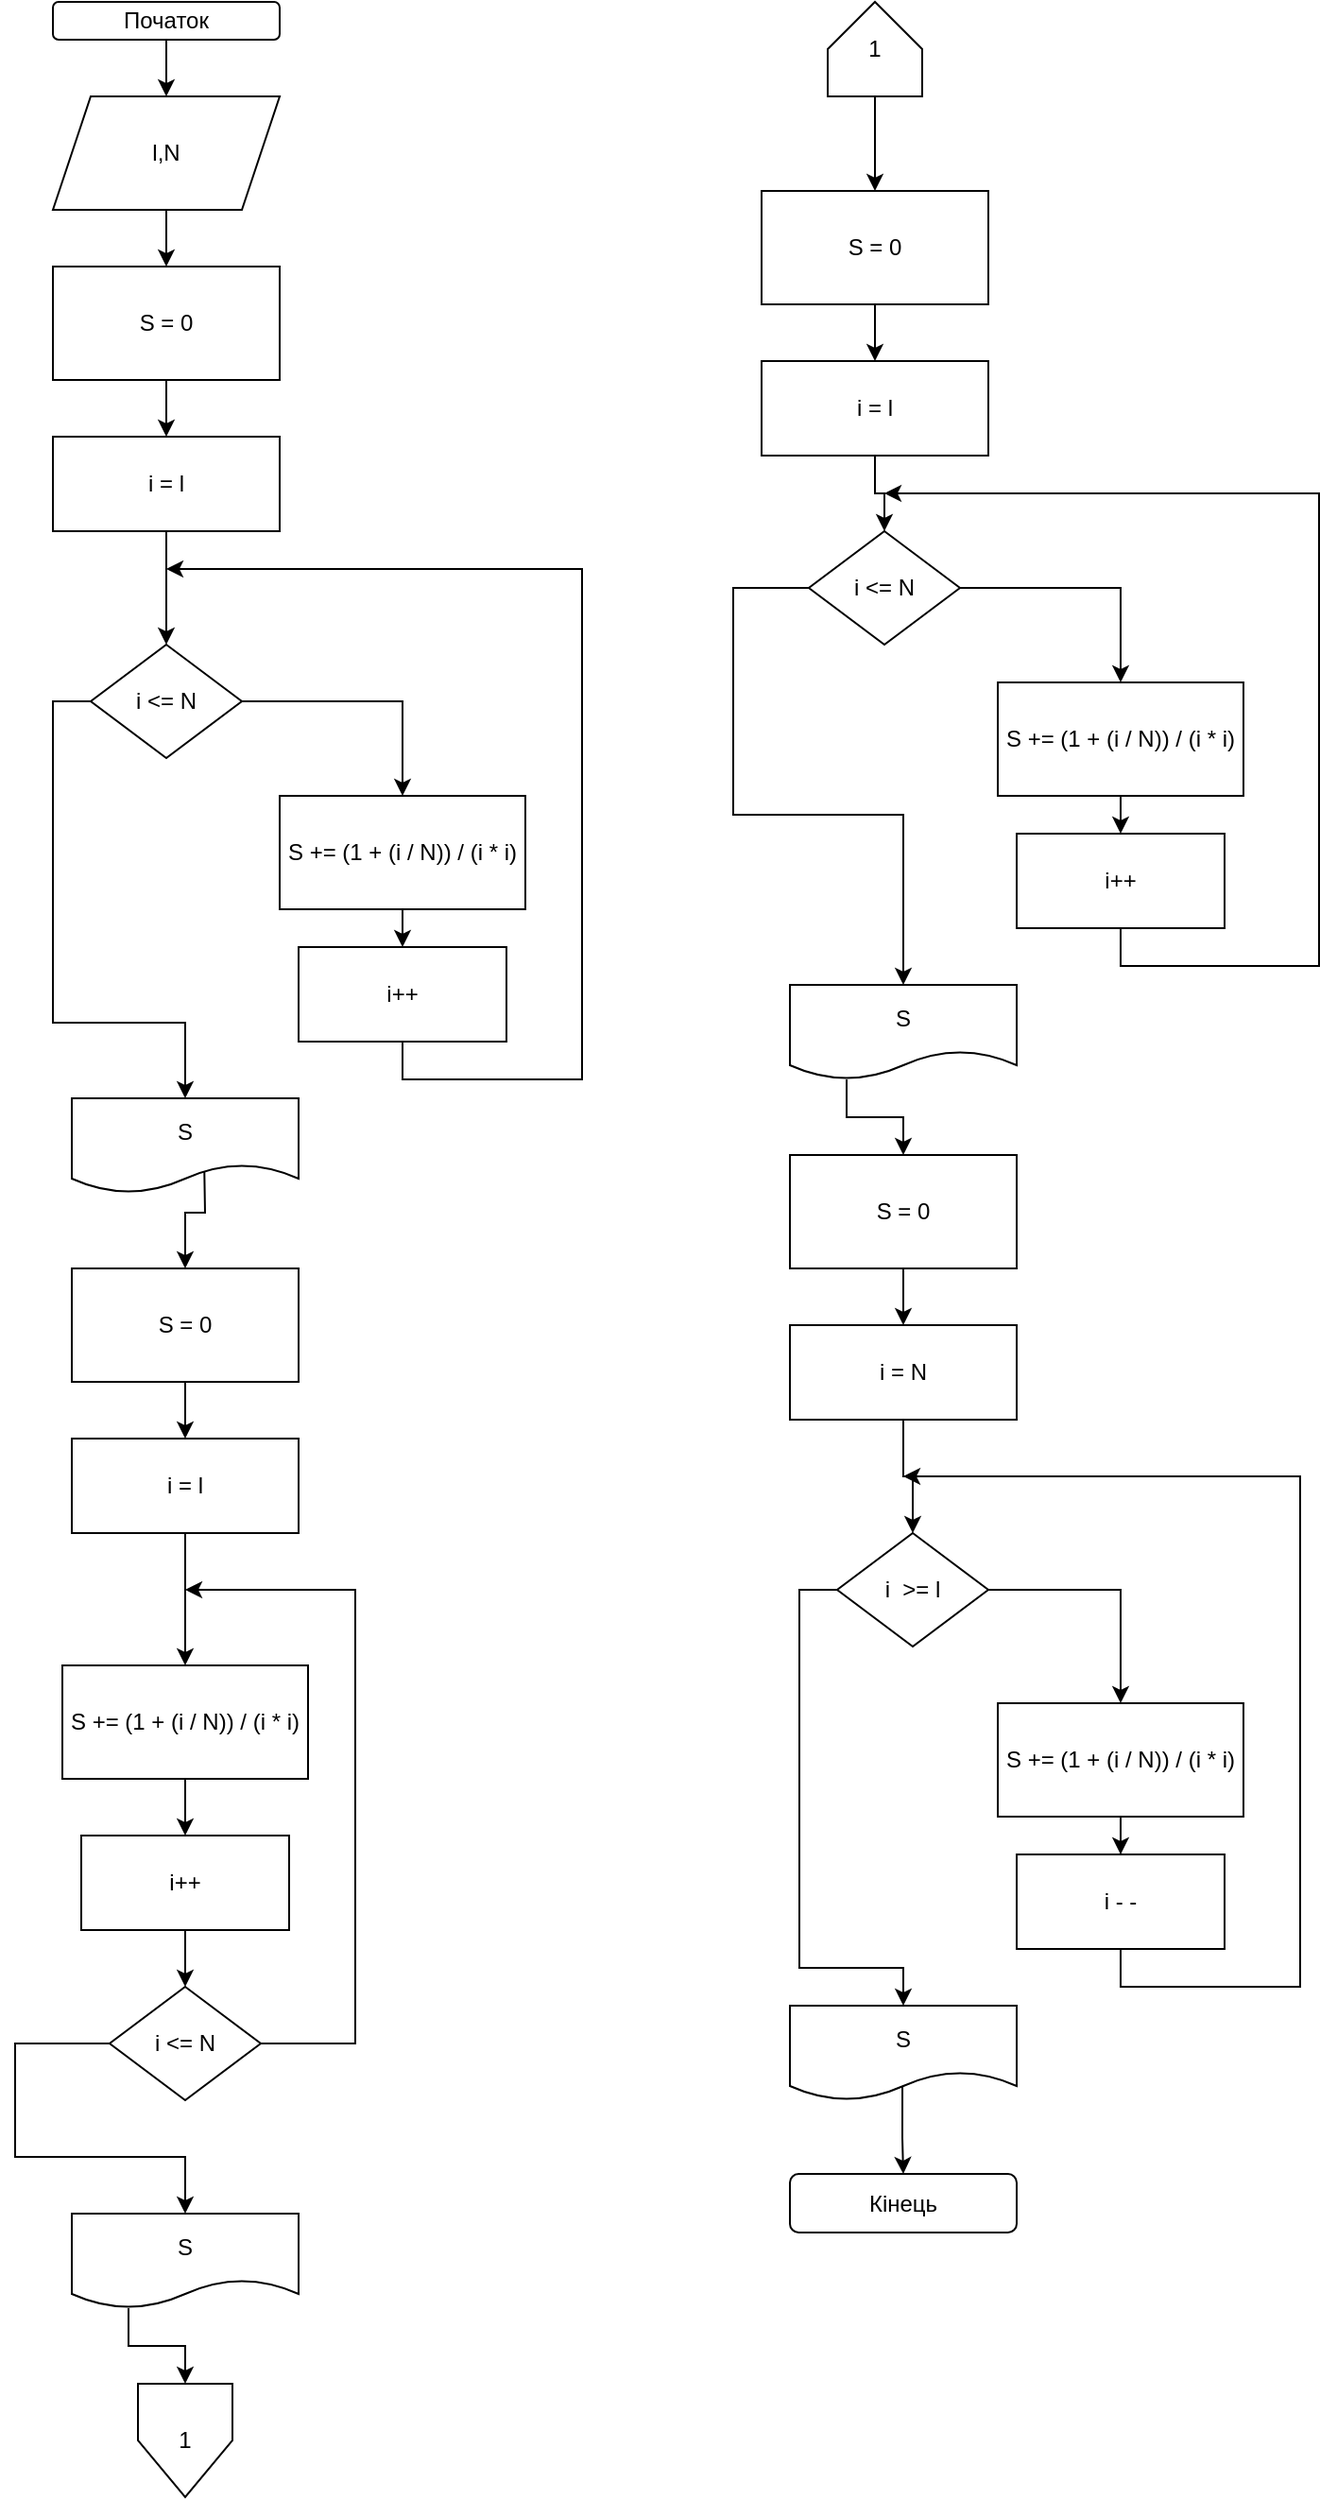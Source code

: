<mxfile version="15.3.7" type="device"><diagram id="-nSRkH2eUQXZ4qMlURTW" name="Сторінка-1"><mxGraphModel dx="693" dy="1072" grid="1" gridSize="10" guides="1" tooltips="1" connect="1" arrows="1" fold="1" page="1" pageScale="1" pageWidth="827" pageHeight="1169" math="0" shadow="0"><root><mxCell id="0"/><mxCell id="1" parent="0"/><mxCell id="TX61-F4ZOXDxrVyR9WAS-30" style="edgeStyle=orthogonalEdgeStyle;rounded=0;orthogonalLoop=1;jettySize=auto;html=1;exitX=0.5;exitY=1;exitDx=0;exitDy=0;entryX=0.5;entryY=0;entryDx=0;entryDy=0;" edge="1" parent="1" source="TX61-F4ZOXDxrVyR9WAS-1" target="TX61-F4ZOXDxrVyR9WAS-2"><mxGeometry relative="1" as="geometry"/></mxCell><mxCell id="TX61-F4ZOXDxrVyR9WAS-1" value="Початок" style="rounded=1;whiteSpace=wrap;html=1;" vertex="1" parent="1"><mxGeometry x="80" y="20" width="120" height="20" as="geometry"/></mxCell><mxCell id="TX61-F4ZOXDxrVyR9WAS-31" style="edgeStyle=orthogonalEdgeStyle;rounded=0;orthogonalLoop=1;jettySize=auto;html=1;exitX=0.5;exitY=1;exitDx=0;exitDy=0;entryX=0.5;entryY=0;entryDx=0;entryDy=0;" edge="1" parent="1" source="TX61-F4ZOXDxrVyR9WAS-2" target="TX61-F4ZOXDxrVyR9WAS-3"><mxGeometry relative="1" as="geometry"/></mxCell><mxCell id="TX61-F4ZOXDxrVyR9WAS-2" value="l,N" style="shape=parallelogram;perimeter=parallelogramPerimeter;whiteSpace=wrap;html=1;fixedSize=1;" vertex="1" parent="1"><mxGeometry x="80" y="70" width="120" height="60" as="geometry"/></mxCell><mxCell id="TX61-F4ZOXDxrVyR9WAS-32" style="edgeStyle=orthogonalEdgeStyle;rounded=0;orthogonalLoop=1;jettySize=auto;html=1;exitX=0.5;exitY=1;exitDx=0;exitDy=0;entryX=0.5;entryY=0;entryDx=0;entryDy=0;" edge="1" parent="1" source="TX61-F4ZOXDxrVyR9WAS-3" target="TX61-F4ZOXDxrVyR9WAS-4"><mxGeometry relative="1" as="geometry"/></mxCell><mxCell id="TX61-F4ZOXDxrVyR9WAS-3" value="S = 0" style="rounded=0;whiteSpace=wrap;html=1;" vertex="1" parent="1"><mxGeometry x="80" y="160" width="120" height="60" as="geometry"/></mxCell><mxCell id="TX61-F4ZOXDxrVyR9WAS-33" style="edgeStyle=orthogonalEdgeStyle;rounded=0;orthogonalLoop=1;jettySize=auto;html=1;exitX=0.5;exitY=1;exitDx=0;exitDy=0;entryX=0.5;entryY=0;entryDx=0;entryDy=0;" edge="1" parent="1" source="TX61-F4ZOXDxrVyR9WAS-4" target="TX61-F4ZOXDxrVyR9WAS-5"><mxGeometry relative="1" as="geometry"/></mxCell><mxCell id="TX61-F4ZOXDxrVyR9WAS-4" value="i = l" style="rounded=0;whiteSpace=wrap;html=1;" vertex="1" parent="1"><mxGeometry x="80" y="250" width="120" height="50" as="geometry"/></mxCell><mxCell id="TX61-F4ZOXDxrVyR9WAS-34" style="edgeStyle=orthogonalEdgeStyle;rounded=0;orthogonalLoop=1;jettySize=auto;html=1;exitX=1;exitY=0.5;exitDx=0;exitDy=0;entryX=0.5;entryY=0;entryDx=0;entryDy=0;" edge="1" parent="1" source="TX61-F4ZOXDxrVyR9WAS-5" target="TX61-F4ZOXDxrVyR9WAS-6"><mxGeometry relative="1" as="geometry"/></mxCell><mxCell id="TX61-F4ZOXDxrVyR9WAS-37" style="edgeStyle=orthogonalEdgeStyle;rounded=0;orthogonalLoop=1;jettySize=auto;html=1;exitX=0;exitY=0.5;exitDx=0;exitDy=0;entryX=0.5;entryY=0;entryDx=0;entryDy=0;" edge="1" parent="1" source="TX61-F4ZOXDxrVyR9WAS-5" target="TX61-F4ZOXDxrVyR9WAS-8"><mxGeometry relative="1" as="geometry"><Array as="points"><mxPoint x="80" y="390"/><mxPoint x="80" y="560"/><mxPoint x="150" y="560"/></Array></mxGeometry></mxCell><mxCell id="TX61-F4ZOXDxrVyR9WAS-5" value="i &amp;lt;= N" style="rhombus;whiteSpace=wrap;html=1;" vertex="1" parent="1"><mxGeometry x="100" y="360" width="80" height="60" as="geometry"/></mxCell><mxCell id="TX61-F4ZOXDxrVyR9WAS-35" style="edgeStyle=orthogonalEdgeStyle;rounded=0;orthogonalLoop=1;jettySize=auto;html=1;exitX=0.5;exitY=1;exitDx=0;exitDy=0;entryX=0.5;entryY=0;entryDx=0;entryDy=0;" edge="1" parent="1" source="TX61-F4ZOXDxrVyR9WAS-6" target="TX61-F4ZOXDxrVyR9WAS-7"><mxGeometry relative="1" as="geometry"/></mxCell><mxCell id="TX61-F4ZOXDxrVyR9WAS-6" value="S += (1 + (i / N)) / (i * i)" style="rounded=0;whiteSpace=wrap;html=1;" vertex="1" parent="1"><mxGeometry x="200" y="440" width="130" height="60" as="geometry"/></mxCell><mxCell id="TX61-F4ZOXDxrVyR9WAS-36" style="edgeStyle=orthogonalEdgeStyle;rounded=0;orthogonalLoop=1;jettySize=auto;html=1;exitX=0.5;exitY=1;exitDx=0;exitDy=0;" edge="1" parent="1" source="TX61-F4ZOXDxrVyR9WAS-7"><mxGeometry relative="1" as="geometry"><mxPoint x="140" y="320" as="targetPoint"/><Array as="points"><mxPoint x="265" y="590"/><mxPoint x="360" y="590"/><mxPoint x="360" y="320"/></Array></mxGeometry></mxCell><mxCell id="TX61-F4ZOXDxrVyR9WAS-7" value="i++" style="rounded=0;whiteSpace=wrap;html=1;" vertex="1" parent="1"><mxGeometry x="210" y="520" width="110" height="50" as="geometry"/></mxCell><mxCell id="TX61-F4ZOXDxrVyR9WAS-38" value="" style="edgeStyle=orthogonalEdgeStyle;rounded=0;orthogonalLoop=1;jettySize=auto;html=1;" edge="1" parent="1" target="TX61-F4ZOXDxrVyR9WAS-9"><mxGeometry relative="1" as="geometry"><mxPoint x="160" y="630" as="sourcePoint"/></mxGeometry></mxCell><mxCell id="TX61-F4ZOXDxrVyR9WAS-8" value="S" style="shape=document;whiteSpace=wrap;html=1;boundedLbl=1;" vertex="1" parent="1"><mxGeometry x="90" y="600" width="120" height="50" as="geometry"/></mxCell><mxCell id="TX61-F4ZOXDxrVyR9WAS-39" style="edgeStyle=orthogonalEdgeStyle;rounded=0;orthogonalLoop=1;jettySize=auto;html=1;exitX=0.5;exitY=1;exitDx=0;exitDy=0;entryX=0.5;entryY=0;entryDx=0;entryDy=0;" edge="1" parent="1" source="TX61-F4ZOXDxrVyR9WAS-9" target="TX61-F4ZOXDxrVyR9WAS-10"><mxGeometry relative="1" as="geometry"/></mxCell><mxCell id="TX61-F4ZOXDxrVyR9WAS-9" value="S = 0" style="rounded=0;whiteSpace=wrap;html=1;" vertex="1" parent="1"><mxGeometry x="90" y="690" width="120" height="60" as="geometry"/></mxCell><mxCell id="TX61-F4ZOXDxrVyR9WAS-40" style="edgeStyle=orthogonalEdgeStyle;rounded=0;orthogonalLoop=1;jettySize=auto;html=1;exitX=0.5;exitY=1;exitDx=0;exitDy=0;entryX=0.5;entryY=0;entryDx=0;entryDy=0;" edge="1" parent="1" source="TX61-F4ZOXDxrVyR9WAS-10" target="TX61-F4ZOXDxrVyR9WAS-11"><mxGeometry relative="1" as="geometry"/></mxCell><mxCell id="TX61-F4ZOXDxrVyR9WAS-10" value="i = l" style="rounded=0;whiteSpace=wrap;html=1;" vertex="1" parent="1"><mxGeometry x="90" y="780" width="120" height="50" as="geometry"/></mxCell><mxCell id="TX61-F4ZOXDxrVyR9WAS-41" style="edgeStyle=orthogonalEdgeStyle;rounded=0;orthogonalLoop=1;jettySize=auto;html=1;exitX=0.5;exitY=1;exitDx=0;exitDy=0;entryX=0.5;entryY=0;entryDx=0;entryDy=0;" edge="1" parent="1" source="TX61-F4ZOXDxrVyR9WAS-11" target="TX61-F4ZOXDxrVyR9WAS-12"><mxGeometry relative="1" as="geometry"/></mxCell><mxCell id="TX61-F4ZOXDxrVyR9WAS-11" value="S += (1 + (i / N)) / (i * i)" style="rounded=0;whiteSpace=wrap;html=1;" vertex="1" parent="1"><mxGeometry x="85" y="900" width="130" height="60" as="geometry"/></mxCell><mxCell id="TX61-F4ZOXDxrVyR9WAS-42" style="edgeStyle=orthogonalEdgeStyle;rounded=0;orthogonalLoop=1;jettySize=auto;html=1;exitX=0.5;exitY=1;exitDx=0;exitDy=0;entryX=0.5;entryY=0;entryDx=0;entryDy=0;" edge="1" parent="1" source="TX61-F4ZOXDxrVyR9WAS-12" target="TX61-F4ZOXDxrVyR9WAS-13"><mxGeometry relative="1" as="geometry"/></mxCell><mxCell id="TX61-F4ZOXDxrVyR9WAS-12" value="i++" style="rounded=0;whiteSpace=wrap;html=1;" vertex="1" parent="1"><mxGeometry x="95" y="990" width="110" height="50" as="geometry"/></mxCell><mxCell id="TX61-F4ZOXDxrVyR9WAS-43" style="edgeStyle=orthogonalEdgeStyle;rounded=0;orthogonalLoop=1;jettySize=auto;html=1;exitX=1;exitY=0.5;exitDx=0;exitDy=0;" edge="1" parent="1" source="TX61-F4ZOXDxrVyR9WAS-13"><mxGeometry relative="1" as="geometry"><mxPoint x="150" y="860.0" as="targetPoint"/><Array as="points"><mxPoint x="240" y="1100"/><mxPoint x="240" y="860"/></Array></mxGeometry></mxCell><mxCell id="TX61-F4ZOXDxrVyR9WAS-44" style="edgeStyle=orthogonalEdgeStyle;rounded=0;orthogonalLoop=1;jettySize=auto;html=1;exitX=0;exitY=0.5;exitDx=0;exitDy=0;entryX=0.5;entryY=0;entryDx=0;entryDy=0;" edge="1" parent="1" source="TX61-F4ZOXDxrVyR9WAS-13" target="TX61-F4ZOXDxrVyR9WAS-14"><mxGeometry relative="1" as="geometry"><Array as="points"><mxPoint x="60" y="1100"/><mxPoint x="60" y="1160"/><mxPoint x="150" y="1160"/></Array></mxGeometry></mxCell><mxCell id="TX61-F4ZOXDxrVyR9WAS-13" value="i &amp;lt;= N" style="rhombus;whiteSpace=wrap;html=1;" vertex="1" parent="1"><mxGeometry x="110" y="1070" width="80" height="60" as="geometry"/></mxCell><mxCell id="TX61-F4ZOXDxrVyR9WAS-45" value="" style="edgeStyle=orthogonalEdgeStyle;rounded=0;orthogonalLoop=1;jettySize=auto;html=1;" edge="1" parent="1" source="TX61-F4ZOXDxrVyR9WAS-14" target="TX61-F4ZOXDxrVyR9WAS-15"><mxGeometry relative="1" as="geometry"><Array as="points"><mxPoint x="120" y="1260"/><mxPoint x="150" y="1260"/></Array></mxGeometry></mxCell><mxCell id="TX61-F4ZOXDxrVyR9WAS-14" value="S" style="shape=document;whiteSpace=wrap;html=1;boundedLbl=1;" vertex="1" parent="1"><mxGeometry x="90" y="1190" width="120" height="50" as="geometry"/></mxCell><mxCell id="TX61-F4ZOXDxrVyR9WAS-15" value="1" style="shape=offPageConnector;whiteSpace=wrap;html=1;size=0.5;" vertex="1" parent="1"><mxGeometry x="125" y="1280" width="50" height="60" as="geometry"/></mxCell><mxCell id="TX61-F4ZOXDxrVyR9WAS-46" style="edgeStyle=orthogonalEdgeStyle;rounded=0;orthogonalLoop=1;jettySize=auto;html=1;exitX=0.5;exitY=0;exitDx=0;exitDy=0;entryX=0.5;entryY=0;entryDx=0;entryDy=0;" edge="1" parent="1" source="TX61-F4ZOXDxrVyR9WAS-16" target="TX61-F4ZOXDxrVyR9WAS-17"><mxGeometry relative="1" as="geometry"/></mxCell><mxCell id="TX61-F4ZOXDxrVyR9WAS-16" value="1" style="shape=offPageConnector;whiteSpace=wrap;html=1;size=0.5;direction=west;" vertex="1" parent="1"><mxGeometry x="490" y="20" width="50" height="50" as="geometry"/></mxCell><mxCell id="TX61-F4ZOXDxrVyR9WAS-47" style="edgeStyle=orthogonalEdgeStyle;rounded=0;orthogonalLoop=1;jettySize=auto;html=1;exitX=0.5;exitY=1;exitDx=0;exitDy=0;entryX=0.5;entryY=0;entryDx=0;entryDy=0;" edge="1" parent="1" source="TX61-F4ZOXDxrVyR9WAS-17" target="TX61-F4ZOXDxrVyR9WAS-18"><mxGeometry relative="1" as="geometry"/></mxCell><mxCell id="TX61-F4ZOXDxrVyR9WAS-17" value="S = 0" style="rounded=0;whiteSpace=wrap;html=1;" vertex="1" parent="1"><mxGeometry x="455" y="120" width="120" height="60" as="geometry"/></mxCell><mxCell id="TX61-F4ZOXDxrVyR9WAS-48" style="edgeStyle=orthogonalEdgeStyle;rounded=0;orthogonalLoop=1;jettySize=auto;html=1;exitX=0.5;exitY=1;exitDx=0;exitDy=0;entryX=0.5;entryY=0;entryDx=0;entryDy=0;" edge="1" parent="1" source="TX61-F4ZOXDxrVyR9WAS-18" target="TX61-F4ZOXDxrVyR9WAS-19"><mxGeometry relative="1" as="geometry"/></mxCell><mxCell id="TX61-F4ZOXDxrVyR9WAS-18" value="i = l" style="rounded=0;whiteSpace=wrap;html=1;" vertex="1" parent="1"><mxGeometry x="455" y="210" width="120" height="50" as="geometry"/></mxCell><mxCell id="TX61-F4ZOXDxrVyR9WAS-49" style="edgeStyle=orthogonalEdgeStyle;rounded=0;orthogonalLoop=1;jettySize=auto;html=1;exitX=1;exitY=0.5;exitDx=0;exitDy=0;entryX=0.5;entryY=0;entryDx=0;entryDy=0;" edge="1" parent="1" source="TX61-F4ZOXDxrVyR9WAS-19" target="TX61-F4ZOXDxrVyR9WAS-20"><mxGeometry relative="1" as="geometry"/></mxCell><mxCell id="TX61-F4ZOXDxrVyR9WAS-51" style="edgeStyle=orthogonalEdgeStyle;rounded=0;orthogonalLoop=1;jettySize=auto;html=1;exitX=0;exitY=0.5;exitDx=0;exitDy=0;entryX=0.5;entryY=0;entryDx=0;entryDy=0;" edge="1" parent="1" source="TX61-F4ZOXDxrVyR9WAS-19" target="TX61-F4ZOXDxrVyR9WAS-22"><mxGeometry relative="1" as="geometry"><Array as="points"><mxPoint x="440" y="330"/><mxPoint x="440" y="450"/><mxPoint x="530" y="450"/></Array></mxGeometry></mxCell><mxCell id="TX61-F4ZOXDxrVyR9WAS-19" value="i &amp;lt;= N" style="rhombus;whiteSpace=wrap;html=1;" vertex="1" parent="1"><mxGeometry x="480" y="300" width="80" height="60" as="geometry"/></mxCell><mxCell id="TX61-F4ZOXDxrVyR9WAS-50" style="edgeStyle=orthogonalEdgeStyle;rounded=0;orthogonalLoop=1;jettySize=auto;html=1;exitX=0.5;exitY=1;exitDx=0;exitDy=0;entryX=0.5;entryY=0;entryDx=0;entryDy=0;" edge="1" parent="1" source="TX61-F4ZOXDxrVyR9WAS-20" target="TX61-F4ZOXDxrVyR9WAS-21"><mxGeometry relative="1" as="geometry"/></mxCell><mxCell id="TX61-F4ZOXDxrVyR9WAS-20" value="S += (1 + (i / N)) / (i * i)" style="rounded=0;whiteSpace=wrap;html=1;" vertex="1" parent="1"><mxGeometry x="580" y="380" width="130" height="60" as="geometry"/></mxCell><mxCell id="TX61-F4ZOXDxrVyR9WAS-52" style="edgeStyle=orthogonalEdgeStyle;rounded=0;orthogonalLoop=1;jettySize=auto;html=1;exitX=0.5;exitY=1;exitDx=0;exitDy=0;" edge="1" parent="1" source="TX61-F4ZOXDxrVyR9WAS-21"><mxGeometry relative="1" as="geometry"><mxPoint x="520" y="280" as="targetPoint"/><Array as="points"><mxPoint x="645" y="530"/><mxPoint x="750" y="530"/><mxPoint x="750" y="280"/></Array></mxGeometry></mxCell><mxCell id="TX61-F4ZOXDxrVyR9WAS-21" value="i++" style="rounded=0;whiteSpace=wrap;html=1;" vertex="1" parent="1"><mxGeometry x="590" y="460" width="110" height="50" as="geometry"/></mxCell><mxCell id="TX61-F4ZOXDxrVyR9WAS-53" value="" style="edgeStyle=orthogonalEdgeStyle;rounded=0;orthogonalLoop=1;jettySize=auto;html=1;" edge="1" parent="1" source="TX61-F4ZOXDxrVyR9WAS-22" target="TX61-F4ZOXDxrVyR9WAS-23"><mxGeometry relative="1" as="geometry"><Array as="points"><mxPoint x="500" y="610"/><mxPoint x="530" y="610"/></Array></mxGeometry></mxCell><mxCell id="TX61-F4ZOXDxrVyR9WAS-22" value="S" style="shape=document;whiteSpace=wrap;html=1;boundedLbl=1;" vertex="1" parent="1"><mxGeometry x="470" y="540" width="120" height="50" as="geometry"/></mxCell><mxCell id="TX61-F4ZOXDxrVyR9WAS-54" style="edgeStyle=orthogonalEdgeStyle;rounded=0;orthogonalLoop=1;jettySize=auto;html=1;exitX=0.5;exitY=1;exitDx=0;exitDy=0;entryX=0.5;entryY=0;entryDx=0;entryDy=0;" edge="1" parent="1" source="TX61-F4ZOXDxrVyR9WAS-23" target="TX61-F4ZOXDxrVyR9WAS-24"><mxGeometry relative="1" as="geometry"/></mxCell><mxCell id="TX61-F4ZOXDxrVyR9WAS-23" value="S = 0" style="rounded=0;whiteSpace=wrap;html=1;" vertex="1" parent="1"><mxGeometry x="470" y="630" width="120" height="60" as="geometry"/></mxCell><mxCell id="TX61-F4ZOXDxrVyR9WAS-55" value="" style="edgeStyle=orthogonalEdgeStyle;rounded=0;orthogonalLoop=1;jettySize=auto;html=1;" edge="1" parent="1" source="TX61-F4ZOXDxrVyR9WAS-24" target="TX61-F4ZOXDxrVyR9WAS-25"><mxGeometry relative="1" as="geometry"/></mxCell><mxCell id="TX61-F4ZOXDxrVyR9WAS-24" value="i = N" style="rounded=0;whiteSpace=wrap;html=1;" vertex="1" parent="1"><mxGeometry x="470" y="720" width="120" height="50" as="geometry"/></mxCell><mxCell id="TX61-F4ZOXDxrVyR9WAS-56" style="edgeStyle=orthogonalEdgeStyle;rounded=0;orthogonalLoop=1;jettySize=auto;html=1;exitX=1;exitY=0.5;exitDx=0;exitDy=0;entryX=0.5;entryY=0;entryDx=0;entryDy=0;" edge="1" parent="1" source="TX61-F4ZOXDxrVyR9WAS-25" target="TX61-F4ZOXDxrVyR9WAS-26"><mxGeometry relative="1" as="geometry"><mxPoint x="620.0" y="890" as="targetPoint"/></mxGeometry></mxCell><mxCell id="TX61-F4ZOXDxrVyR9WAS-61" style="edgeStyle=orthogonalEdgeStyle;rounded=0;orthogonalLoop=1;jettySize=auto;html=1;exitX=0;exitY=0.5;exitDx=0;exitDy=0;entryX=0.5;entryY=0;entryDx=0;entryDy=0;" edge="1" parent="1" source="TX61-F4ZOXDxrVyR9WAS-25" target="TX61-F4ZOXDxrVyR9WAS-28"><mxGeometry relative="1" as="geometry"><Array as="points"><mxPoint x="475" y="860"/><mxPoint x="475" y="1060"/><mxPoint x="530" y="1060"/></Array></mxGeometry></mxCell><mxCell id="TX61-F4ZOXDxrVyR9WAS-25" value="i&amp;nbsp; &amp;gt;= l" style="rhombus;whiteSpace=wrap;html=1;" vertex="1" parent="1"><mxGeometry x="495" y="830" width="80" height="60" as="geometry"/></mxCell><mxCell id="TX61-F4ZOXDxrVyR9WAS-57" value="" style="edgeStyle=orthogonalEdgeStyle;rounded=0;orthogonalLoop=1;jettySize=auto;html=1;" edge="1" parent="1" source="TX61-F4ZOXDxrVyR9WAS-26" target="TX61-F4ZOXDxrVyR9WAS-27"><mxGeometry relative="1" as="geometry"/></mxCell><mxCell id="TX61-F4ZOXDxrVyR9WAS-26" value="S += (1 + (i / N)) / (i * i)" style="rounded=0;whiteSpace=wrap;html=1;" vertex="1" parent="1"><mxGeometry x="580" y="920" width="130" height="60" as="geometry"/></mxCell><mxCell id="TX61-F4ZOXDxrVyR9WAS-58" style="edgeStyle=orthogonalEdgeStyle;rounded=0;orthogonalLoop=1;jettySize=auto;html=1;exitX=0.5;exitY=1;exitDx=0;exitDy=0;" edge="1" parent="1" source="TX61-F4ZOXDxrVyR9WAS-27"><mxGeometry relative="1" as="geometry"><mxPoint x="530" y="800" as="targetPoint"/><Array as="points"><mxPoint x="645" y="1070"/><mxPoint x="740" y="1070"/><mxPoint x="740" y="800"/></Array></mxGeometry></mxCell><mxCell id="TX61-F4ZOXDxrVyR9WAS-27" value="i - -" style="rounded=0;whiteSpace=wrap;html=1;" vertex="1" parent="1"><mxGeometry x="590" y="1000" width="110" height="50" as="geometry"/></mxCell><mxCell id="TX61-F4ZOXDxrVyR9WAS-62" value="" style="edgeStyle=orthogonalEdgeStyle;rounded=0;orthogonalLoop=1;jettySize=auto;html=1;exitX=0.496;exitY=0.839;exitDx=0;exitDy=0;exitPerimeter=0;" edge="1" parent="1" source="TX61-F4ZOXDxrVyR9WAS-28" target="TX61-F4ZOXDxrVyR9WAS-29"><mxGeometry relative="1" as="geometry"/></mxCell><mxCell id="TX61-F4ZOXDxrVyR9WAS-28" value="S" style="shape=document;whiteSpace=wrap;html=1;boundedLbl=1;" vertex="1" parent="1"><mxGeometry x="470" y="1080" width="120" height="50" as="geometry"/></mxCell><mxCell id="TX61-F4ZOXDxrVyR9WAS-29" value="Кінець" style="rounded=1;whiteSpace=wrap;html=1;" vertex="1" parent="1"><mxGeometry x="470" y="1169" width="120" height="31" as="geometry"/></mxCell></root></mxGraphModel></diagram></mxfile>
